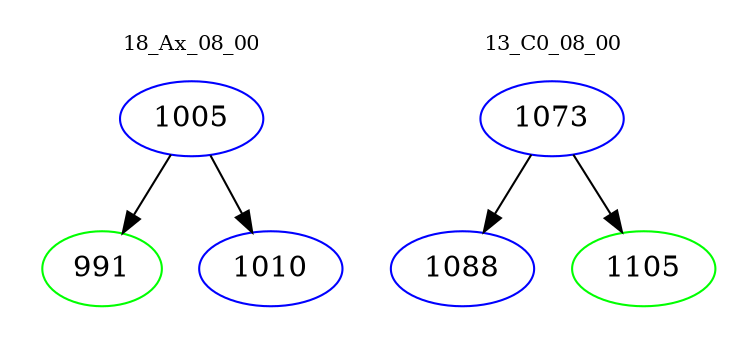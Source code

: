 digraph{
subgraph cluster_0 {
color = white
label = "18_Ax_08_00";
fontsize=10;
T0_1005 [label="1005", color="blue"]
T0_1005 -> T0_991 [color="black"]
T0_991 [label="991", color="green"]
T0_1005 -> T0_1010 [color="black"]
T0_1010 [label="1010", color="blue"]
}
subgraph cluster_1 {
color = white
label = "13_C0_08_00";
fontsize=10;
T1_1073 [label="1073", color="blue"]
T1_1073 -> T1_1088 [color="black"]
T1_1088 [label="1088", color="blue"]
T1_1073 -> T1_1105 [color="black"]
T1_1105 [label="1105", color="green"]
}
}
